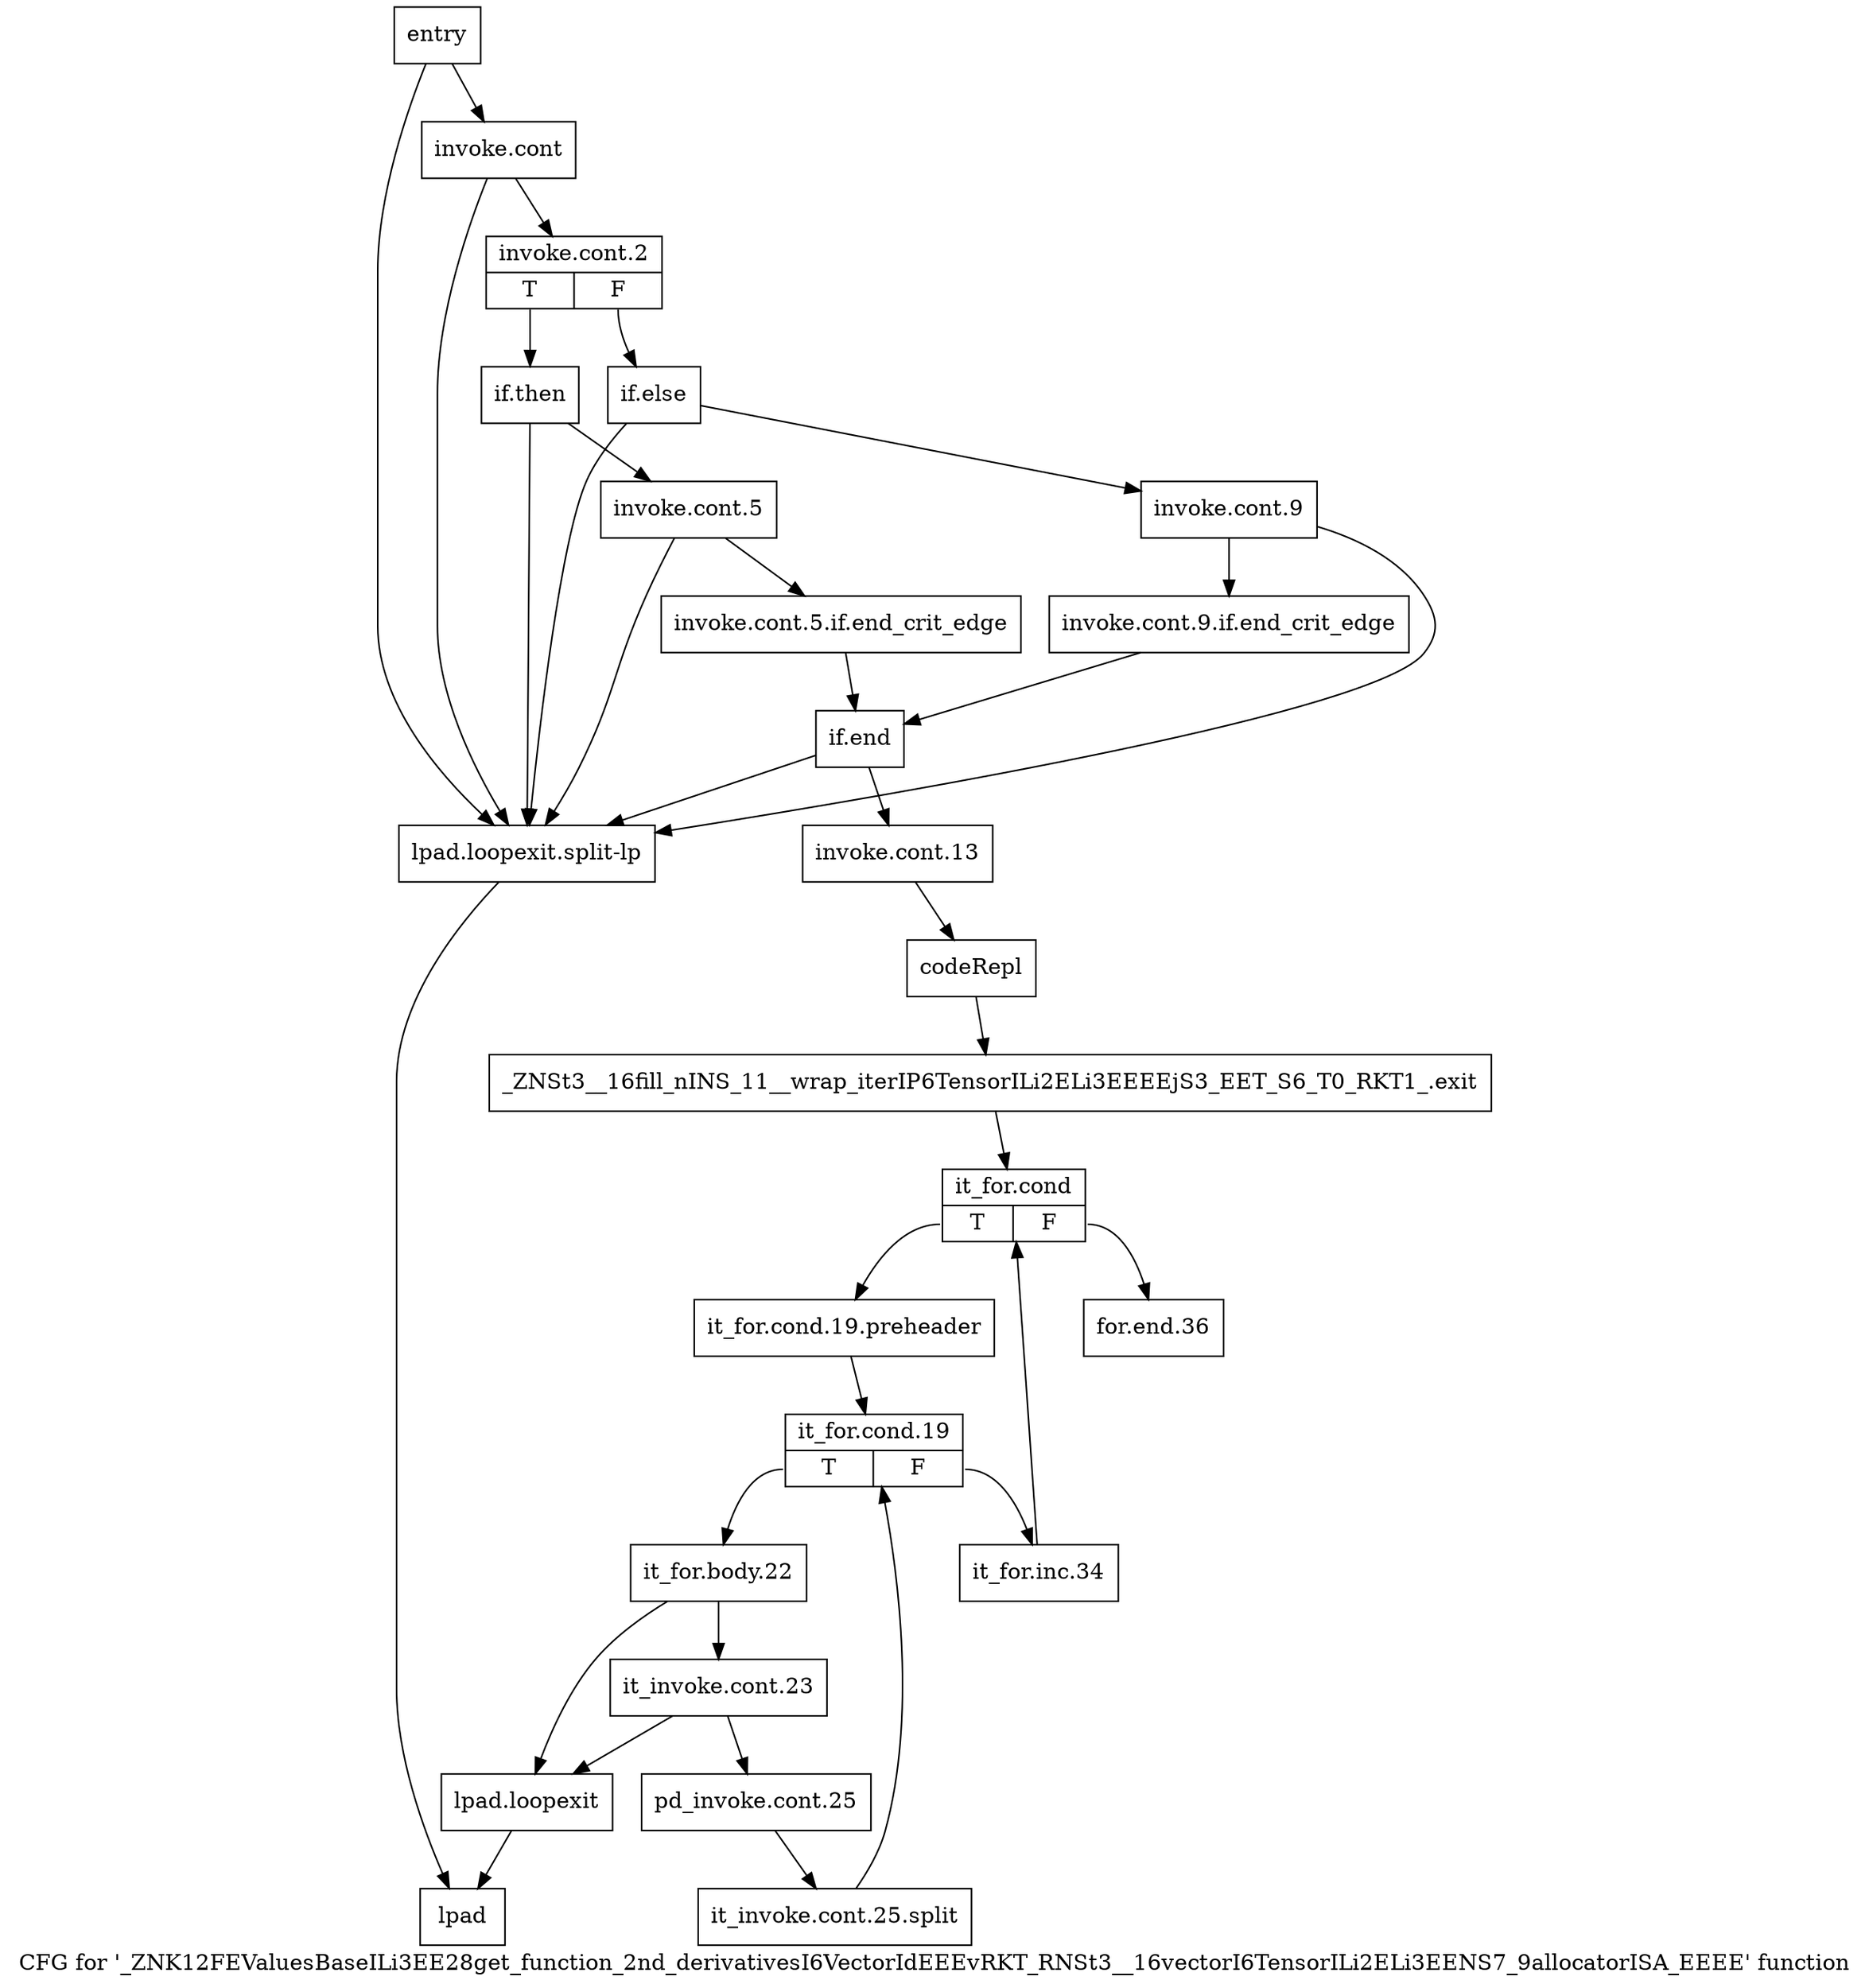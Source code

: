 digraph "CFG for '_ZNK12FEValuesBaseILi3EE28get_function_2nd_derivativesI6VectorIdEEEvRKT_RNSt3__16vectorI6TensorILi2ELi3EENS7_9allocatorISA_EEEE' function" {
	label="CFG for '_ZNK12FEValuesBaseILi3EE28get_function_2nd_derivativesI6VectorIdEEEvRKT_RNSt3__16vectorI6TensorILi2ELi3EENS7_9allocatorISA_EEEE' function";

	Node0x547a830 [shape=record,label="{entry}"];
	Node0x547a830 -> Node0x547a880;
	Node0x547a830 -> Node0x547aa60;
	Node0x547a880 [shape=record,label="{invoke.cont}"];
	Node0x547a880 -> Node0x547a8d0;
	Node0x547a880 -> Node0x547aa60;
	Node0x547a8d0 [shape=record,label="{invoke.cont.2|{<s0>T|<s1>F}}"];
	Node0x547a8d0:s0 -> Node0x547a920;
	Node0x547a8d0:s1 -> Node0x5473730;
	Node0x547a920 [shape=record,label="{if.then}"];
	Node0x547a920 -> Node0x547a970;
	Node0x547a920 -> Node0x547aa60;
	Node0x547a970 [shape=record,label="{invoke.cont.5}"];
	Node0x547a970 -> Node0x547a9c0;
	Node0x547a970 -> Node0x547aa60;
	Node0x547a9c0 [shape=record,label="{invoke.cont.5.if.end_crit_edge}"];
	Node0x547a9c0 -> Node0x547bc40;
	Node0x547aa10 [shape=record,label="{lpad.loopexit}"];
	Node0x547aa10 -> Node0x547aab0;
	Node0x547aa60 [shape=record,label="{lpad.loopexit.split-lp}"];
	Node0x547aa60 -> Node0x547aab0;
	Node0x547aab0 [shape=record,label="{lpad}"];
	Node0x5473730 [shape=record,label="{if.else}"];
	Node0x5473730 -> Node0x547ab00;
	Node0x5473730 -> Node0x547aa60;
	Node0x547ab00 [shape=record,label="{invoke.cont.9}"];
	Node0x547ab00 -> Node0x547bbf0;
	Node0x547ab00 -> Node0x547aa60;
	Node0x547bbf0 [shape=record,label="{invoke.cont.9.if.end_crit_edge}"];
	Node0x547bbf0 -> Node0x547bc40;
	Node0x547bc40 [shape=record,label="{if.end}"];
	Node0x547bc40 -> Node0x547bc90;
	Node0x547bc40 -> Node0x547aa60;
	Node0x547bc90 [shape=record,label="{invoke.cont.13}"];
	Node0x547bc90 -> Node0x547bce0;
	Node0x547bce0 [shape=record,label="{codeRepl}"];
	Node0x547bce0 -> Node0x547bd30;
	Node0x547bd30 [shape=record,label="{_ZNSt3__16fill_nINS_11__wrap_iterIP6TensorILi2ELi3EEEEjS3_EET_S6_T0_RKT1_.exit}"];
	Node0x547bd30 -> Node0x547bd80;
	Node0x547bd80 [shape=record,label="{it_for.cond|{<s0>T|<s1>F}}"];
	Node0x547bd80:s0 -> Node0x547bdd0;
	Node0x547bd80:s1 -> Node0x547bfb0;
	Node0x547bdd0 [shape=record,label="{it_for.cond.19.preheader}"];
	Node0x547bdd0 -> Node0x547be20;
	Node0x547be20 [shape=record,label="{it_for.cond.19|{<s0>T|<s1>F}}"];
	Node0x547be20:s0 -> Node0x547be70;
	Node0x547be20:s1 -> Node0x547bf60;
	Node0x547be70 [shape=record,label="{it_for.body.22}"];
	Node0x547be70 -> Node0x547bec0;
	Node0x547be70 -> Node0x547aa10;
	Node0x547bec0 [shape=record,label="{it_invoke.cont.23}"];
	Node0x547bec0 -> Node0x547bf10;
	Node0x547bec0 -> Node0x547aa10;
	Node0x547bf10 [shape=record,label="{pd_invoke.cont.25}"];
	Node0x547bf10 -> Node0xa7c2510;
	Node0xa7c2510 [shape=record,label="{it_invoke.cont.25.split}"];
	Node0xa7c2510 -> Node0x547be20;
	Node0x547bf60 [shape=record,label="{it_for.inc.34}"];
	Node0x547bf60 -> Node0x547bd80;
	Node0x547bfb0 [shape=record,label="{for.end.36}"];
}
